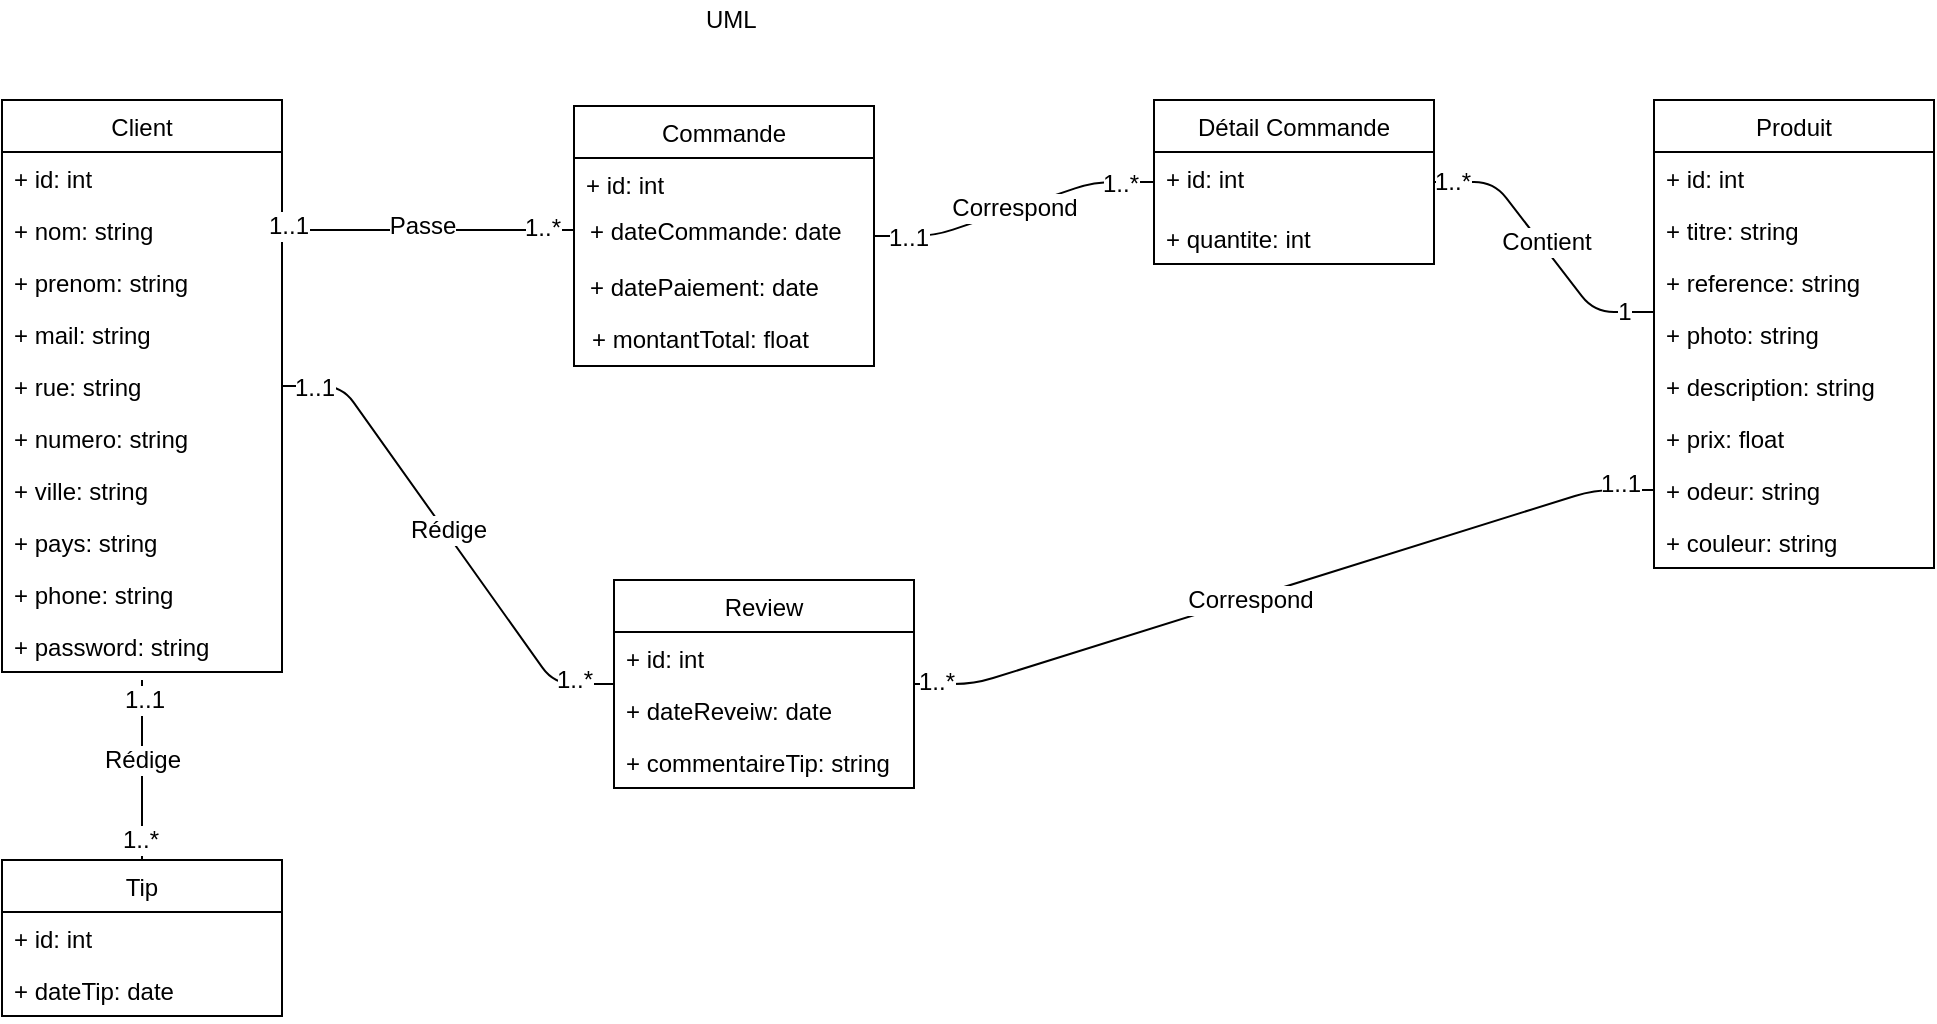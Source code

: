 <mxfile version="12.2.4" pages="1"><diagram id="vVtBkpGw6cqRCJ1DLxJx" name="Page-1"><mxGraphModel dx="227" dy="279" grid="1" gridSize="10" guides="1" tooltips="1" connect="1" arrows="1" fold="1" page="1" pageScale="1" pageWidth="850" pageHeight="1100" math="0" shadow="0"><root><mxCell id="0"/><mxCell id="1" parent="0"/><mxCell id="2" value="Client" style="swimlane;fontStyle=0;childLayout=stackLayout;horizontal=1;startSize=26;fillColor=none;horizontalStack=0;resizeParent=1;resizeParentMax=0;resizeLast=0;collapsible=1;marginBottom=0;" parent="1" vertex="1"><mxGeometry x="54" y="280" width="140" height="286" as="geometry"/></mxCell><mxCell id="5" value="+ id: int" style="text;strokeColor=none;fillColor=none;align=left;verticalAlign=top;spacingLeft=4;spacingRight=4;overflow=hidden;rotatable=0;points=[[0,0.5],[1,0.5]];portConstraint=eastwest;" parent="2" vertex="1"><mxGeometry y="26" width="140" height="26" as="geometry"/></mxCell><mxCell id="3" value="+ nom: string" style="text;strokeColor=none;fillColor=none;align=left;verticalAlign=top;spacingLeft=4;spacingRight=4;overflow=hidden;rotatable=0;points=[[0,0.5],[1,0.5]];portConstraint=eastwest;" parent="2" vertex="1"><mxGeometry y="52" width="140" height="26" as="geometry"/></mxCell><mxCell id="4" value="+ prenom: string" style="text;strokeColor=none;fillColor=none;align=left;verticalAlign=top;spacingLeft=4;spacingRight=4;overflow=hidden;rotatable=0;points=[[0,0.5],[1,0.5]];portConstraint=eastwest;" parent="2" vertex="1"><mxGeometry y="78" width="140" height="26" as="geometry"/></mxCell><mxCell id="29" value="+ mail: string" style="text;strokeColor=none;fillColor=none;align=left;verticalAlign=top;spacingLeft=4;spacingRight=4;overflow=hidden;rotatable=0;points=[[0,0.5],[1,0.5]];portConstraint=eastwest;" parent="2" vertex="1"><mxGeometry y="104" width="140" height="26" as="geometry"/></mxCell><mxCell id="12" value="+ rue: string" style="text;strokeColor=none;fillColor=none;align=left;verticalAlign=top;spacingLeft=4;spacingRight=4;overflow=hidden;rotatable=0;points=[[0,0.5],[1,0.5]];portConstraint=eastwest;" parent="2" vertex="1"><mxGeometry y="130" width="140" height="26" as="geometry"/></mxCell><mxCell id="13" value="+ numero: string&#10;" style="text;strokeColor=none;fillColor=none;align=left;verticalAlign=top;spacingLeft=4;spacingRight=4;overflow=hidden;rotatable=0;points=[[0,0.5],[1,0.5]];portConstraint=eastwest;" parent="2" vertex="1"><mxGeometry y="156" width="140" height="26" as="geometry"/></mxCell><mxCell id="15" value="+ ville: string" style="text;strokeColor=none;fillColor=none;align=left;verticalAlign=top;spacingLeft=4;spacingRight=4;overflow=hidden;rotatable=0;points=[[0,0.5],[1,0.5]];portConstraint=eastwest;" parent="2" vertex="1"><mxGeometry y="182" width="140" height="26" as="geometry"/></mxCell><mxCell id="14" value="+ pays: string" style="text;strokeColor=none;fillColor=none;align=left;verticalAlign=top;spacingLeft=4;spacingRight=4;overflow=hidden;rotatable=0;points=[[0,0.5],[1,0.5]];portConstraint=eastwest;" parent="2" vertex="1"><mxGeometry y="208" width="140" height="26" as="geometry"/></mxCell><mxCell id="16" value="+ phone: string" style="text;strokeColor=none;fillColor=none;align=left;verticalAlign=top;spacingLeft=4;spacingRight=4;overflow=hidden;rotatable=0;points=[[0,0.5],[1,0.5]];portConstraint=eastwest;" parent="2" vertex="1"><mxGeometry y="234" width="140" height="26" as="geometry"/></mxCell><mxCell id="17" value="+ password: string" style="text;strokeColor=none;fillColor=none;align=left;verticalAlign=top;spacingLeft=4;spacingRight=4;overflow=hidden;rotatable=0;points=[[0,0.5],[1,0.5]];portConstraint=eastwest;" parent="2" vertex="1"><mxGeometry y="260" width="140" height="26" as="geometry"/></mxCell><mxCell id="6" value="UML" style="text;html=1;resizable=0;points=[];autosize=1;align=left;verticalAlign=top;spacingTop=-4;" parent="1" vertex="1"><mxGeometry x="404" y="230" width="40" height="10" as="geometry"/></mxCell><mxCell id="8" value="Produit" style="swimlane;fontStyle=0;childLayout=stackLayout;horizontal=1;startSize=26;fillColor=none;horizontalStack=0;resizeParent=1;resizeParentMax=0;resizeLast=0;collapsible=1;marginBottom=0;" parent="1" vertex="1"><mxGeometry x="880" y="280" width="140" height="234" as="geometry"/></mxCell><mxCell id="9" value="+ id: int" style="text;strokeColor=none;fillColor=none;align=left;verticalAlign=top;spacingLeft=4;spacingRight=4;overflow=hidden;rotatable=0;points=[[0,0.5],[1,0.5]];portConstraint=eastwest;" parent="8" vertex="1"><mxGeometry y="26" width="140" height="26" as="geometry"/></mxCell><mxCell id="10" value="+ titre: string" style="text;strokeColor=none;fillColor=none;align=left;verticalAlign=top;spacingLeft=4;spacingRight=4;overflow=hidden;rotatable=0;points=[[0,0.5],[1,0.5]];portConstraint=eastwest;" parent="8" vertex="1"><mxGeometry y="52" width="140" height="26" as="geometry"/></mxCell><mxCell id="68" value="+ reference: string" style="text;strokeColor=none;fillColor=none;align=left;verticalAlign=top;spacingLeft=4;spacingRight=4;overflow=hidden;rotatable=0;points=[[0,0.5],[1,0.5]];portConstraint=eastwest;" parent="8" vertex="1"><mxGeometry y="78" width="140" height="26" as="geometry"/></mxCell><mxCell id="69" value="+ photo: string" style="text;strokeColor=none;fillColor=none;align=left;verticalAlign=top;spacingLeft=4;spacingRight=4;overflow=hidden;rotatable=0;points=[[0,0.5],[1,0.5]];portConstraint=eastwest;" parent="8" vertex="1"><mxGeometry y="104" width="140" height="26" as="geometry"/></mxCell><mxCell id="11" value="+ description: string" style="text;strokeColor=none;fillColor=none;align=left;verticalAlign=top;spacingLeft=4;spacingRight=4;overflow=hidden;rotatable=0;points=[[0,0.5],[1,0.5]];portConstraint=eastwest;" parent="8" vertex="1"><mxGeometry y="130" width="140" height="26" as="geometry"/></mxCell><mxCell id="34" value="+ prix: float" style="text;strokeColor=none;fillColor=none;align=left;verticalAlign=top;spacingLeft=4;spacingRight=4;overflow=hidden;rotatable=0;points=[[0,0.5],[1,0.5]];portConstraint=eastwest;" parent="8" vertex="1"><mxGeometry y="156" width="140" height="26" as="geometry"/></mxCell><mxCell id="35" value="+ odeur: string" style="text;strokeColor=none;fillColor=none;align=left;verticalAlign=top;spacingLeft=4;spacingRight=4;overflow=hidden;rotatable=0;points=[[0,0.5],[1,0.5]];portConstraint=eastwest;" parent="8" vertex="1"><mxGeometry y="182" width="140" height="26" as="geometry"/></mxCell><mxCell id="33" value="+ couleur: string" style="text;strokeColor=none;fillColor=none;align=left;verticalAlign=top;spacingLeft=4;spacingRight=4;overflow=hidden;rotatable=0;points=[[0,0.5],[1,0.5]];portConstraint=eastwest;" parent="8" vertex="1"><mxGeometry y="208" width="140" height="26" as="geometry"/></mxCell><mxCell id="18" value="Review" style="swimlane;fontStyle=0;childLayout=stackLayout;horizontal=1;startSize=26;fillColor=none;horizontalStack=0;resizeParent=1;resizeParentMax=0;resizeLast=0;collapsible=1;marginBottom=0;" parent="1" vertex="1"><mxGeometry x="360" y="520" width="150" height="104" as="geometry"/></mxCell><mxCell id="19" value="+ id: int" style="text;strokeColor=none;fillColor=none;align=left;verticalAlign=top;spacingLeft=4;spacingRight=4;overflow=hidden;rotatable=0;points=[[0,0.5],[1,0.5]];portConstraint=eastwest;" parent="18" vertex="1"><mxGeometry y="26" width="150" height="26" as="geometry"/></mxCell><mxCell id="20" value="+ dateReveiw: date" style="text;strokeColor=none;fillColor=none;align=left;verticalAlign=top;spacingLeft=4;spacingRight=4;overflow=hidden;rotatable=0;points=[[0,0.5],[1,0.5]];portConstraint=eastwest;" parent="18" vertex="1"><mxGeometry y="52" width="150" height="26" as="geometry"/></mxCell><mxCell id="85" value="+ commentaireTip: string" style="text;strokeColor=none;fillColor=none;align=left;verticalAlign=top;spacingLeft=4;spacingRight=4;overflow=hidden;rotatable=0;points=[[0,0.5],[1,0.5]];portConstraint=eastwest;" parent="18" vertex="1"><mxGeometry y="78" width="150" height="26" as="geometry"/></mxCell><mxCell id="26" value="Tip" style="swimlane;fontStyle=0;childLayout=stackLayout;horizontal=1;startSize=26;fillColor=none;horizontalStack=0;resizeParent=1;resizeParentMax=0;resizeLast=0;collapsible=1;marginBottom=0;" parent="1" vertex="1"><mxGeometry x="54" y="660" width="140" height="78" as="geometry"/></mxCell><mxCell id="27" value="+ id: int" style="text;strokeColor=none;fillColor=none;align=left;verticalAlign=top;spacingLeft=4;spacingRight=4;overflow=hidden;rotatable=0;points=[[0,0.5],[1,0.5]];portConstraint=eastwest;" parent="26" vertex="1"><mxGeometry y="26" width="140" height="26" as="geometry"/></mxCell><mxCell id="28" value="+ dateTip: date" style="text;strokeColor=none;fillColor=none;align=left;verticalAlign=top;spacingLeft=4;spacingRight=4;overflow=hidden;rotatable=0;points=[[0,0.5],[1,0.5]];portConstraint=eastwest;" parent="26" vertex="1"><mxGeometry y="52" width="140" height="26" as="geometry"/></mxCell><mxCell id="30" value="Commande" style="swimlane;fontStyle=0;childLayout=stackLayout;horizontal=1;startSize=26;fillColor=none;horizontalStack=0;resizeParent=1;resizeParentMax=0;resizeLast=0;collapsible=1;marginBottom=0;" parent="1" vertex="1"><mxGeometry x="340" y="283" width="150" height="130" as="geometry"/></mxCell><mxCell id="31" value="+ id: int" style="text;strokeColor=none;fillColor=none;align=left;verticalAlign=top;spacingLeft=4;spacingRight=4;overflow=hidden;rotatable=0;points=[[0,0.5],[1,0.5]];portConstraint=eastwest;" parent="30" vertex="1"><mxGeometry y="26" width="150" height="104" as="geometry"/></mxCell><mxCell id="37" value="" style="endArrow=none;html=1;edgeStyle=entityRelationEdgeStyle;exitX=1;exitY=0.5;exitDx=0;exitDy=0;" parent="1" source="3" edge="1"><mxGeometry width="50" height="50" relative="1" as="geometry"><mxPoint x="54" y="830" as="sourcePoint"/><mxPoint x="340" y="345" as="targetPoint"/></mxGeometry></mxCell><mxCell id="38" value="Passe" style="text;html=1;resizable=0;points=[];align=center;verticalAlign=middle;labelBackgroundColor=#ffffff;" parent="37" vertex="1" connectable="0"><mxGeometry x="-0.326" y="2" relative="1" as="geometry"><mxPoint x="21" as="offset"/></mxGeometry></mxCell><mxCell id="39" value="1..*" style="text;html=1;resizable=0;points=[];align=center;verticalAlign=middle;labelBackgroundColor=#ffffff;" parent="37" vertex="1" connectable="0"><mxGeometry x="-0.821" relative="1" as="geometry"><mxPoint x="117" y="-1" as="offset"/></mxGeometry></mxCell><mxCell id="40" value="1..1" style="text;html=1;resizable=0;points=[];align=center;verticalAlign=middle;labelBackgroundColor=#ffffff;" parent="37" vertex="1" connectable="0"><mxGeometry x="0.867" relative="1" as="geometry"><mxPoint x="-133.5" y="-2" as="offset"/></mxGeometry></mxCell><mxCell id="41" value="" style="endArrow=none;html=1;edgeStyle=entityRelationEdgeStyle;entryX=0;entryY=0.5;entryDx=0;entryDy=0;" parent="1" source="30" target="73" edge="1"><mxGeometry width="50" height="50" relative="1" as="geometry"><mxPoint x="494" y="384" as="sourcePoint"/><mxPoint x="654" y="358" as="targetPoint"/></mxGeometry></mxCell><mxCell id="42" value="Correspond" style="text;html=1;resizable=0;points=[];align=center;verticalAlign=middle;labelBackgroundColor=#ffffff;" parent="41" vertex="1" connectable="0"><mxGeometry x="-0.326" y="2" relative="1" as="geometry"><mxPoint x="22.5" y="-6" as="offset"/></mxGeometry></mxCell><mxCell id="80" value="1..1" style="text;html=1;resizable=0;points=[];align=center;verticalAlign=middle;labelBackgroundColor=#ffffff;" parent="41" vertex="1" connectable="0"><mxGeometry x="-0.764" y="-1" relative="1" as="geometry"><mxPoint as="offset"/></mxGeometry></mxCell><mxCell id="81" value="1..*" style="text;html=1;resizable=0;points=[];align=center;verticalAlign=middle;labelBackgroundColor=#ffffff;" parent="41" vertex="1" connectable="0"><mxGeometry x="0.765" y="-1" relative="1" as="geometry"><mxPoint as="offset"/></mxGeometry></mxCell><mxCell id="45" value="" style="endArrow=none;html=1;edgeStyle=orthogonalEdgeStyle;curved=1;" parent="1" source="26" edge="1"><mxGeometry width="50" height="50" relative="1" as="geometry"><mxPoint x="124" y="620" as="sourcePoint"/><mxPoint x="124" y="570" as="targetPoint"/></mxGeometry></mxCell><mxCell id="46" value="Rédige" style="text;html=1;resizable=0;points=[];align=center;verticalAlign=middle;labelBackgroundColor=#ffffff;" parent="45" vertex="1" connectable="0"><mxGeometry x="-0.326" y="2" relative="1" as="geometry"><mxPoint x="2" y="-20" as="offset"/></mxGeometry></mxCell><mxCell id="47" value="1..1" style="text;html=1;resizable=0;points=[];align=center;verticalAlign=middle;labelBackgroundColor=#ffffff;" parent="45" vertex="1" connectable="0"><mxGeometry x="-0.821" relative="1" as="geometry"><mxPoint x="1" y="-72" as="offset"/></mxGeometry></mxCell><mxCell id="48" value="1..*" style="text;html=1;resizable=0;points=[];align=center;verticalAlign=middle;labelBackgroundColor=#ffffff;" parent="45" vertex="1" connectable="0"><mxGeometry x="0.867" relative="1" as="geometry"><mxPoint x="-1" y="73.5" as="offset"/></mxGeometry></mxCell><mxCell id="53" value="" style="endArrow=none;html=1;edgeStyle=entityRelationEdgeStyle;" parent="1" source="2" target="18" edge="1"><mxGeometry width="50" height="50" relative="1" as="geometry"><mxPoint x="54" y="810" as="sourcePoint"/><mxPoint x="104" y="760" as="targetPoint"/></mxGeometry></mxCell><mxCell id="54" value="Rédige" style="text;html=1;resizable=0;points=[];align=center;verticalAlign=middle;labelBackgroundColor=#ffffff;" parent="53" vertex="1" connectable="0"><mxGeometry x="-0.021" y="1" relative="1" as="geometry"><mxPoint as="offset"/></mxGeometry></mxCell><mxCell id="57" value="1..*" style="text;html=1;resizable=0;points=[];align=center;verticalAlign=middle;labelBackgroundColor=#ffffff;" parent="53" vertex="1" connectable="0"><mxGeometry x="-0.838" y="-1" relative="1" as="geometry"><mxPoint x="126" y="146" as="offset"/></mxGeometry></mxCell><mxCell id="58" value="1..1" style="text;html=1;resizable=0;points=[];align=center;verticalAlign=middle;labelBackgroundColor=#ffffff;" parent="53" vertex="1" connectable="0"><mxGeometry x="0.812" relative="1" as="geometry"><mxPoint x="-127" y="-148" as="offset"/></mxGeometry></mxCell><mxCell id="55" value="" style="endArrow=none;html=1;edgeStyle=entityRelationEdgeStyle;entryX=0;entryY=0.5;entryDx=0;entryDy=0;" parent="1" source="18" target="35" edge="1"><mxGeometry width="50" height="50" relative="1" as="geometry"><mxPoint x="54" y="810" as="sourcePoint"/><mxPoint x="674" y="475" as="targetPoint"/></mxGeometry></mxCell><mxCell id="59" value="1..*" style="text;html=1;resizable=0;points=[];align=center;verticalAlign=middle;labelBackgroundColor=#ffffff;" parent="55" vertex="1" connectable="0"><mxGeometry x="0.812" relative="1" as="geometry"><mxPoint x="-323.5" y="93.5" as="offset"/></mxGeometry></mxCell><mxCell id="60" value="1..1" style="text;html=1;resizable=0;points=[];align=center;verticalAlign=middle;labelBackgroundColor=#ffffff;" parent="55" vertex="1" connectable="0"><mxGeometry x="-0.877" y="-1" relative="1" as="geometry"><mxPoint x="329.5" y="-101" as="offset"/></mxGeometry></mxCell><mxCell id="56" value="Correspond" style="text;html=1;resizable=0;points=[];align=center;verticalAlign=middle;labelBackgroundColor=#ffffff;" parent="1" vertex="1" connectable="0"><mxGeometry x="650.107" y="513.888" as="geometry"><mxPoint x="27.5" y="15.5" as="offset"/></mxGeometry></mxCell><mxCell id="32" value="+ dateCommande: date" style="text;strokeColor=none;fillColor=none;align=left;verticalAlign=top;spacingLeft=4;spacingRight=4;overflow=hidden;rotatable=0;points=[[0,0.5],[1,0.5]];portConstraint=eastwest;" parent="1" vertex="1"><mxGeometry x="342" y="332" width="140" height="26" as="geometry"/></mxCell><mxCell id="63" value="+ datePaiement: date" style="text;strokeColor=none;fillColor=none;align=left;verticalAlign=top;spacingLeft=4;spacingRight=4;overflow=hidden;rotatable=0;points=[[0,0.5],[1,0.5]];portConstraint=eastwest;" parent="1" vertex="1"><mxGeometry x="342" y="360" width="140" height="26" as="geometry"/></mxCell><mxCell id="71" value="+ montantTotal: float" style="text;strokeColor=none;fillColor=none;align=left;verticalAlign=top;spacingLeft=4;spacingRight=4;overflow=hidden;rotatable=0;points=[[0,0.5],[1,0.5]];portConstraint=eastwest;" parent="1" vertex="1"><mxGeometry x="343" y="386" width="140" height="26" as="geometry"/></mxCell><mxCell id="72" value="Détail Commande" style="swimlane;fontStyle=0;childLayout=stackLayout;horizontal=1;startSize=26;fillColor=none;horizontalStack=0;resizeParent=1;resizeParentMax=0;resizeLast=0;collapsible=1;marginBottom=0;" parent="1" vertex="1"><mxGeometry x="630" y="280" width="140" height="82" as="geometry"/></mxCell><mxCell id="73" value="+ id: int" style="text;strokeColor=none;fillColor=none;align=left;verticalAlign=top;spacingLeft=4;spacingRight=4;overflow=hidden;rotatable=0;points=[[0,0.5],[1,0.5]];portConstraint=eastwest;" parent="72" vertex="1"><mxGeometry y="26" width="140" height="30" as="geometry"/></mxCell><mxCell id="74" value="+ quantite: int" style="text;strokeColor=none;fillColor=none;align=left;verticalAlign=top;spacingLeft=4;spacingRight=4;overflow=hidden;rotatable=0;points=[[0,0.5],[1,0.5]];portConstraint=eastwest;" parent="72" vertex="1"><mxGeometry y="56" width="140" height="26" as="geometry"/></mxCell><mxCell id="75" value="" style="endArrow=none;html=1;edgeStyle=entityRelationEdgeStyle;entryX=0;entryY=0.5;entryDx=0;entryDy=0;" parent="1" source="72" edge="1"><mxGeometry width="50" height="50" relative="1" as="geometry"><mxPoint x="734" y="417" as="sourcePoint"/><mxPoint x="880" y="386" as="targetPoint"/></mxGeometry></mxCell><mxCell id="82" value="Contient" style="text;html=1;resizable=0;points=[];align=center;verticalAlign=middle;labelBackgroundColor=#ffffff;" parent="75" vertex="1" connectable="0"><mxGeometry x="-0.032" y="1" relative="1" as="geometry"><mxPoint x="1" as="offset"/></mxGeometry></mxCell><mxCell id="83" value="1..*" style="text;html=1;resizable=0;points=[];align=center;verticalAlign=middle;labelBackgroundColor=#ffffff;" parent="75" vertex="1" connectable="0"><mxGeometry x="-0.859" relative="1" as="geometry"><mxPoint x="-1" as="offset"/></mxGeometry></mxCell><mxCell id="84" value="1" style="text;html=1;resizable=0;points=[];align=center;verticalAlign=middle;labelBackgroundColor=#ffffff;" parent="75" vertex="1" connectable="0"><mxGeometry x="0.785" relative="1" as="geometry"><mxPoint as="offset"/></mxGeometry></mxCell></root></mxGraphModel></diagram></mxfile>